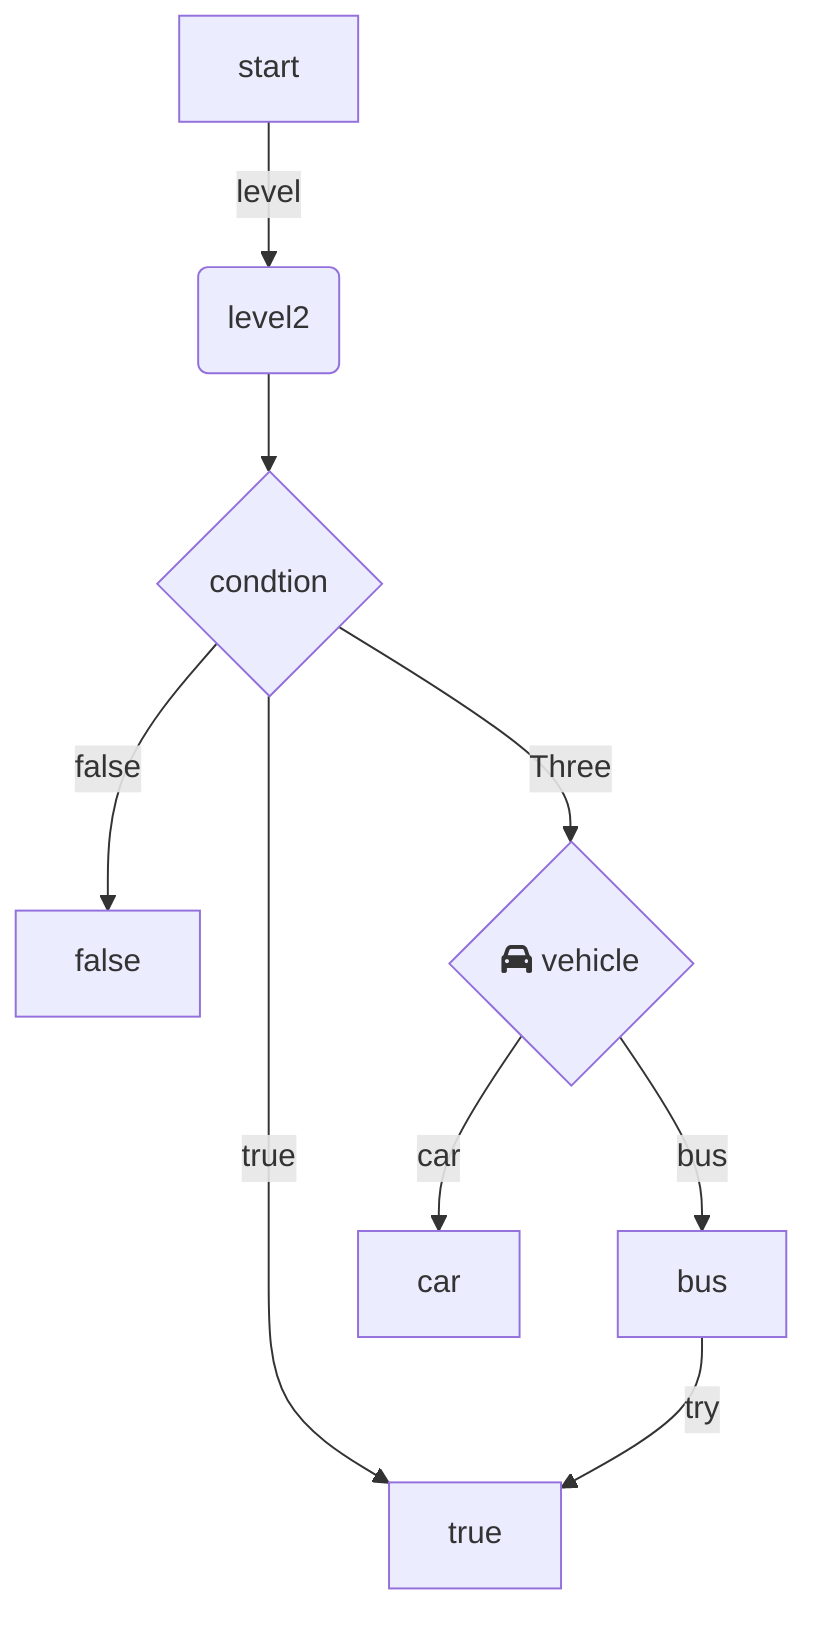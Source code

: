 %% graph TD
%%   A[Christmas] -->|Get money| B(Go shopping)
%%   B --> C{Let me think}
%%   C -->|One| D[Laptop]
%%   C -->|Two| E[iPhone]
%%   C -->|Three| F[fa:fa-car Car]
%%   B -->|welcome| G[code.rog]


graph TD

A[start]-->|level| B(level2)
B-->C{condtion}
C-->|true|D[true]
C-->|false|F[false]
C -->|Three| E{fa:fa-car vehicle}
E-->|bus|G[bus]
E-->|car|H[car]
G-->|try|D